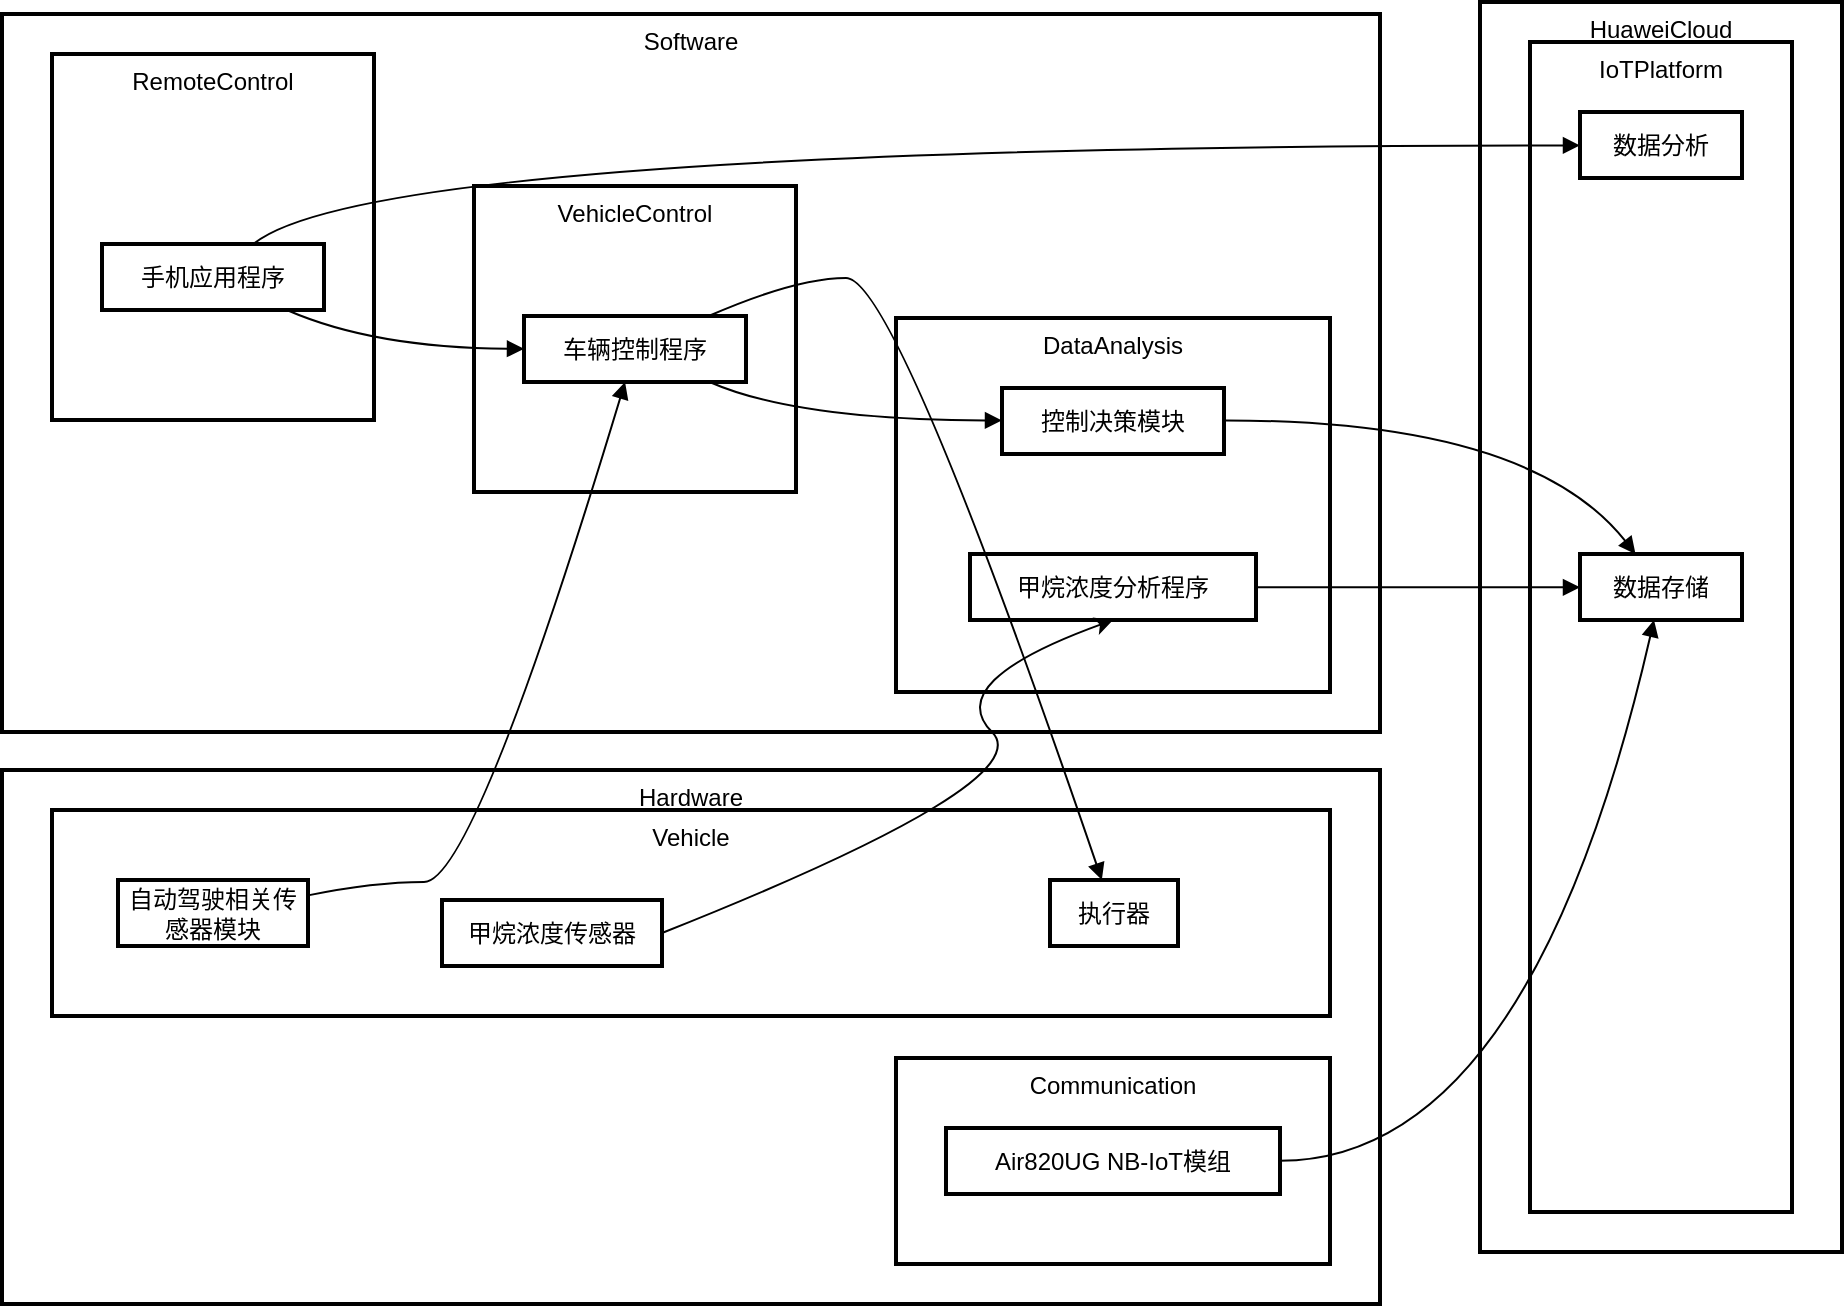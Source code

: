 <mxfile version="21.3.6" type="github">
  <diagram name="第 1 页" id="VsvBVxYAbqgpgvzQOxOY">
    <mxGraphModel dx="569" dy="309" grid="1" gridSize="10" guides="1" tooltips="1" connect="1" arrows="1" fold="1" page="1" pageScale="1" pageWidth="827" pageHeight="1169" math="0" shadow="0">
      <root>
        <mxCell id="0" />
        <mxCell id="1" parent="0" />
        <mxCell id="umO30QBN09zoK_80U7y_-31" value="HuaweiCloud" style="whiteSpace=wrap;strokeWidth=2;verticalAlign=top;" vertex="1" parent="1">
          <mxGeometry x="759" y="20" width="181" height="625" as="geometry" />
        </mxCell>
        <mxCell id="umO30QBN09zoK_80U7y_-32" value="IoTPlatform" style="whiteSpace=wrap;strokeWidth=2;verticalAlign=top;" vertex="1" parent="1">
          <mxGeometry x="784" y="40" width="131" height="585" as="geometry" />
        </mxCell>
        <mxCell id="umO30QBN09zoK_80U7y_-33" value="数据存储" style="whiteSpace=wrap;strokeWidth=2;" vertex="1" parent="1">
          <mxGeometry x="809" y="296" width="81" height="33" as="geometry" />
        </mxCell>
        <mxCell id="umO30QBN09zoK_80U7y_-34" value="数据分析" style="whiteSpace=wrap;strokeWidth=2;" vertex="1" parent="1">
          <mxGeometry x="809" y="75" width="81" height="33" as="geometry" />
        </mxCell>
        <mxCell id="umO30QBN09zoK_80U7y_-35" value="Software" style="whiteSpace=wrap;strokeWidth=2;verticalAlign=top;" vertex="1" parent="1">
          <mxGeometry x="20" y="26" width="689" height="359" as="geometry" />
        </mxCell>
        <mxCell id="umO30QBN09zoK_80U7y_-36" value="VehicleControl" style="whiteSpace=wrap;strokeWidth=2;verticalAlign=top;" vertex="1" parent="1">
          <mxGeometry x="256" y="112" width="161" height="153" as="geometry" />
        </mxCell>
        <mxCell id="umO30QBN09zoK_80U7y_-37" value="DataAnalysis" style="whiteSpace=wrap;strokeWidth=2;verticalAlign=top;" vertex="1" parent="1">
          <mxGeometry x="467" y="178" width="217" height="187" as="geometry" />
        </mxCell>
        <mxCell id="umO30QBN09zoK_80U7y_-38" value="RemoteControl" style="whiteSpace=wrap;strokeWidth=2;verticalAlign=top;" vertex="1" parent="1">
          <mxGeometry x="45" y="46" width="161" height="183" as="geometry" />
        </mxCell>
        <mxCell id="umO30QBN09zoK_80U7y_-39" value="手机应用程序" style="whiteSpace=wrap;strokeWidth=2;" vertex="1" parent="1">
          <mxGeometry x="70" y="141" width="111" height="33" as="geometry" />
        </mxCell>
        <mxCell id="umO30QBN09zoK_80U7y_-40" value="甲烷浓度分析程序" style="whiteSpace=wrap;strokeWidth=2;" vertex="1" parent="1">
          <mxGeometry x="504" y="296" width="143" height="33" as="geometry" />
        </mxCell>
        <mxCell id="umO30QBN09zoK_80U7y_-41" value="控制决策模块" style="whiteSpace=wrap;strokeWidth=2;" vertex="1" parent="1">
          <mxGeometry x="520" y="213" width="111" height="33" as="geometry" />
        </mxCell>
        <mxCell id="umO30QBN09zoK_80U7y_-42" value="车辆控制程序" style="whiteSpace=wrap;strokeWidth=2;" vertex="1" parent="1">
          <mxGeometry x="281" y="177" width="111" height="33" as="geometry" />
        </mxCell>
        <mxCell id="umO30QBN09zoK_80U7y_-43" value="Hardware" style="whiteSpace=wrap;strokeWidth=2;verticalAlign=top;" vertex="1" parent="1">
          <mxGeometry x="20" y="404" width="689" height="267" as="geometry" />
        </mxCell>
        <mxCell id="umO30QBN09zoK_80U7y_-44" value="Vehicle" style="whiteSpace=wrap;strokeWidth=2;verticalAlign=top;" vertex="1" parent="1">
          <mxGeometry x="45" y="424" width="639" height="103" as="geometry" />
        </mxCell>
        <mxCell id="umO30QBN09zoK_80U7y_-45" value="Communication" style="whiteSpace=wrap;strokeWidth=2;verticalAlign=top;" vertex="1" parent="1">
          <mxGeometry x="467" y="548" width="217" height="103" as="geometry" />
        </mxCell>
        <mxCell id="umO30QBN09zoK_80U7y_-46" value="Air820UG NB-IoT模组" style="whiteSpace=wrap;strokeWidth=2;" vertex="1" parent="1">
          <mxGeometry x="492" y="583" width="167" height="33" as="geometry" />
        </mxCell>
        <mxCell id="umO30QBN09zoK_80U7y_-47" value="自动驾驶相关传感器模块" style="whiteSpace=wrap;strokeWidth=2;" vertex="1" parent="1">
          <mxGeometry x="78" y="459" width="95" height="33" as="geometry" />
        </mxCell>
        <mxCell id="umO30QBN09zoK_80U7y_-48" value="执行器" style="whiteSpace=wrap;strokeWidth=2;" vertex="1" parent="1">
          <mxGeometry x="544" y="459" width="64" height="33" as="geometry" />
        </mxCell>
        <mxCell id="umO30QBN09zoK_80U7y_-49" value="" style="curved=1;startArrow=none;endArrow=block;exitX=1;exitY=0.233;entryX=0.455;entryY=1.003;rounded=0;" edge="1" parent="1" source="umO30QBN09zoK_80U7y_-47" target="umO30QBN09zoK_80U7y_-42">
          <mxGeometry relative="1" as="geometry">
            <Array as="points">
              <mxPoint x="206" y="460" />
              <mxPoint x="256" y="460" />
            </Array>
          </mxGeometry>
        </mxCell>
        <mxCell id="umO30QBN09zoK_80U7y_-50" value="" style="curved=1;startArrow=none;endArrow=block;exitX=0.838;exitY=-0.009;entryX=0.407;entryY=0.011;rounded=0;" edge="1" parent="1" source="umO30QBN09zoK_80U7y_-42" target="umO30QBN09zoK_80U7y_-48">
          <mxGeometry relative="1" as="geometry">
            <Array as="points">
              <mxPoint x="417" y="158" />
              <mxPoint x="467" y="158" />
            </Array>
          </mxGeometry>
        </mxCell>
        <mxCell id="umO30QBN09zoK_80U7y_-52" value="" style="curved=1;startArrow=none;endArrow=block;exitX=1.002;exitY=0.505;entryX=0.006;entryY=0.505;rounded=0;" edge="1" parent="1" source="umO30QBN09zoK_80U7y_-40" target="umO30QBN09zoK_80U7y_-33">
          <mxGeometry relative="1" as="geometry">
            <Array as="points" />
          </mxGeometry>
        </mxCell>
        <mxCell id="umO30QBN09zoK_80U7y_-53" value="" style="curved=1;startArrow=none;endArrow=block;exitX=0.838;exitY=1.003;entryX=0.002;entryY=0.492;rounded=0;" edge="1" parent="1" source="umO30QBN09zoK_80U7y_-42" target="umO30QBN09zoK_80U7y_-41">
          <mxGeometry relative="1" as="geometry">
            <Array as="points">
              <mxPoint x="417" y="229" />
            </Array>
          </mxGeometry>
        </mxCell>
        <mxCell id="umO30QBN09zoK_80U7y_-54" value="" style="curved=1;startArrow=none;endArrow=block;exitX=1.002;exitY=0.492;entryX=0.342;entryY=-0.002;rounded=0;" edge="1" parent="1" source="umO30QBN09zoK_80U7y_-41" target="umO30QBN09zoK_80U7y_-33">
          <mxGeometry relative="1" as="geometry">
            <Array as="points">
              <mxPoint x="784" y="229" />
            </Array>
          </mxGeometry>
        </mxCell>
        <mxCell id="umO30QBN09zoK_80U7y_-55" value="" style="curved=1;startArrow=none;endArrow=block;exitX=0.684;exitY=-0.005;entryX=0.006;entryY=0.506;rounded=0;" edge="1" parent="1" source="umO30QBN09zoK_80U7y_-39" target="umO30QBN09zoK_80U7y_-34">
          <mxGeometry relative="1" as="geometry">
            <Array as="points">
              <mxPoint x="206" y="92" />
            </Array>
          </mxGeometry>
        </mxCell>
        <mxCell id="umO30QBN09zoK_80U7y_-56" value="" style="curved=1;startArrow=none;endArrow=block;exitX=1.003;exitY=0.498;entryX=0.456;entryY=1.011;rounded=0;" edge="1" parent="1" source="umO30QBN09zoK_80U7y_-46" target="umO30QBN09zoK_80U7y_-33">
          <mxGeometry relative="1" as="geometry">
            <Array as="points">
              <mxPoint x="784" y="599" />
            </Array>
          </mxGeometry>
        </mxCell>
        <mxCell id="umO30QBN09zoK_80U7y_-57" value="" style="curved=1;startArrow=none;endArrow=block;exitX=0.838;exitY=1.008;entryX=0;entryY=0.497;rounded=0;" edge="1" parent="1" source="umO30QBN09zoK_80U7y_-39" target="umO30QBN09zoK_80U7y_-42">
          <mxGeometry relative="1" as="geometry">
            <Array as="points">
              <mxPoint x="206" y="193" />
            </Array>
          </mxGeometry>
        </mxCell>
        <mxCell id="umO30QBN09zoK_80U7y_-58" value="甲烷浓度传感器" style="whiteSpace=wrap;strokeWidth=2;" vertex="1" parent="1">
          <mxGeometry x="240" y="469" width="110" height="33" as="geometry" />
        </mxCell>
        <mxCell id="umO30QBN09zoK_80U7y_-61" value="" style="curved=1;endArrow=classic;html=1;rounded=0;exitX=1;exitY=0.5;exitDx=0;exitDy=0;entryX=0.5;entryY=1;entryDx=0;entryDy=0;" edge="1" parent="1" source="umO30QBN09zoK_80U7y_-58" target="umO30QBN09zoK_80U7y_-40">
          <mxGeometry width="50" height="50" relative="1" as="geometry">
            <mxPoint x="490" y="410" as="sourcePoint" />
            <mxPoint x="540" y="360" as="targetPoint" />
            <Array as="points">
              <mxPoint x="540" y="410" />
              <mxPoint x="490" y="360" />
            </Array>
          </mxGeometry>
        </mxCell>
      </root>
    </mxGraphModel>
  </diagram>
</mxfile>
